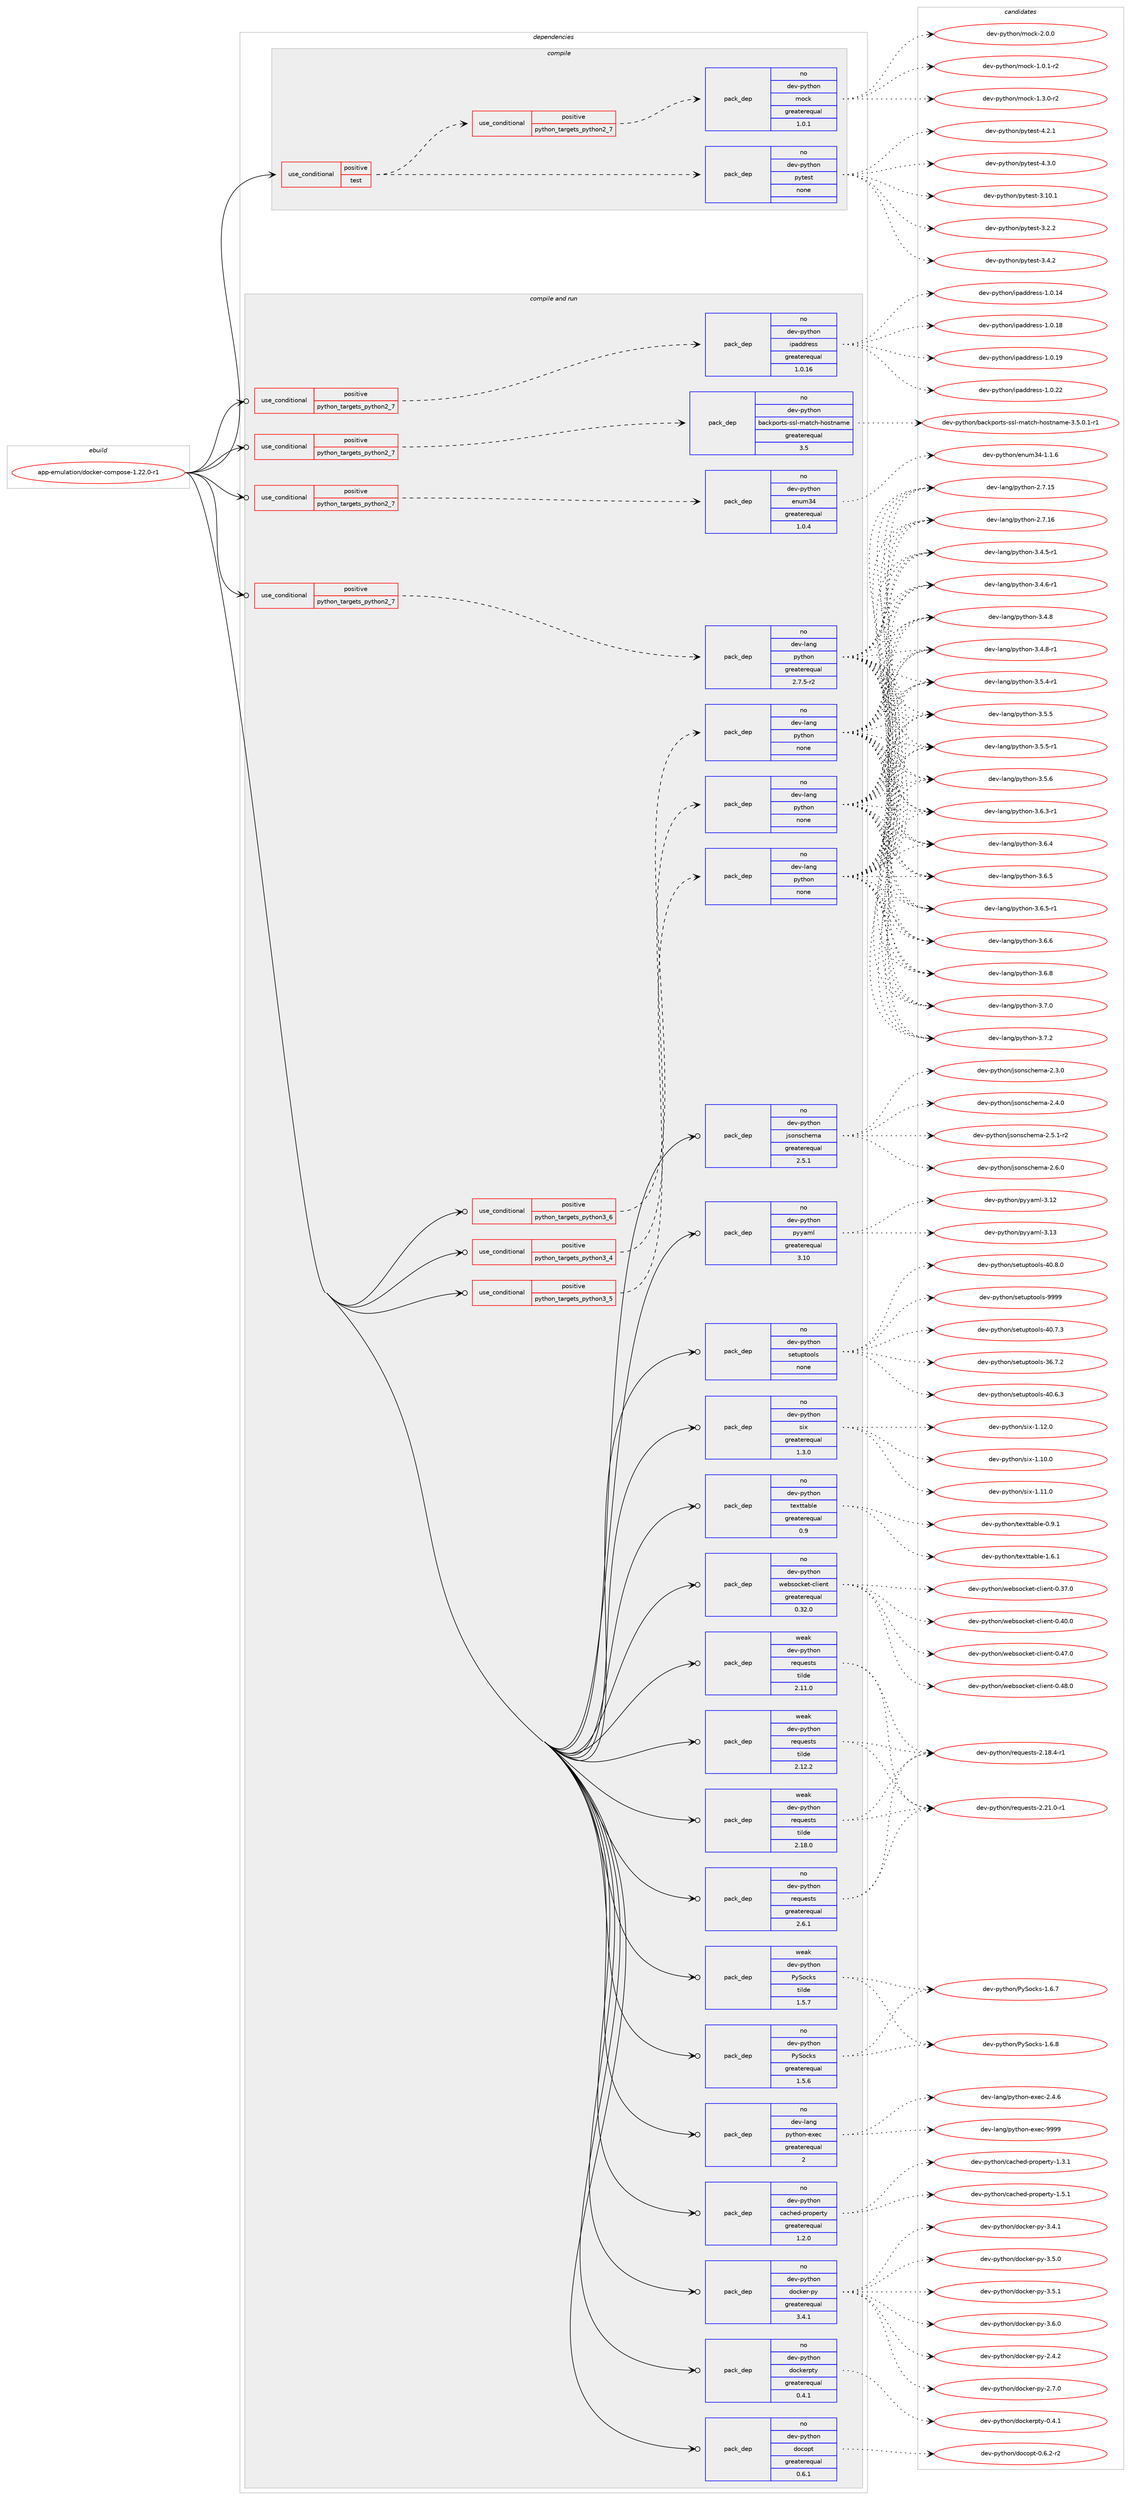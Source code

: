 digraph prolog {

# *************
# Graph options
# *************

newrank=true;
concentrate=true;
compound=true;
graph [rankdir=LR,fontname=Helvetica,fontsize=10,ranksep=1.5];#, ranksep=2.5, nodesep=0.2];
edge  [arrowhead=vee];
node  [fontname=Helvetica,fontsize=10];

# **********
# The ebuild
# **********

subgraph cluster_leftcol {
color=gray;
rank=same;
label=<<i>ebuild</i>>;
id [label="app-emulation/docker-compose-1.22.0-r1", color=red, width=4, href="../app-emulation/docker-compose-1.22.0-r1.svg"];
}

# ****************
# The dependencies
# ****************

subgraph cluster_midcol {
color=gray;
label=<<i>dependencies</i>>;
subgraph cluster_compile {
fillcolor="#eeeeee";
style=filled;
label=<<i>compile</i>>;
subgraph cond349871 {
dependency1284992 [label=<<TABLE BORDER="0" CELLBORDER="1" CELLSPACING="0" CELLPADDING="4"><TR><TD ROWSPAN="3" CELLPADDING="10">use_conditional</TD></TR><TR><TD>positive</TD></TR><TR><TD>test</TD></TR></TABLE>>, shape=none, color=red];
subgraph pack915155 {
dependency1284993 [label=<<TABLE BORDER="0" CELLBORDER="1" CELLSPACING="0" CELLPADDING="4" WIDTH="220"><TR><TD ROWSPAN="6" CELLPADDING="30">pack_dep</TD></TR><TR><TD WIDTH="110">no</TD></TR><TR><TD>dev-python</TD></TR><TR><TD>pytest</TD></TR><TR><TD>none</TD></TR><TR><TD></TD></TR></TABLE>>, shape=none, color=blue];
}
dependency1284992:e -> dependency1284993:w [weight=20,style="dashed",arrowhead="vee"];
subgraph cond349872 {
dependency1284994 [label=<<TABLE BORDER="0" CELLBORDER="1" CELLSPACING="0" CELLPADDING="4"><TR><TD ROWSPAN="3" CELLPADDING="10">use_conditional</TD></TR><TR><TD>positive</TD></TR><TR><TD>python_targets_python2_7</TD></TR></TABLE>>, shape=none, color=red];
subgraph pack915156 {
dependency1284995 [label=<<TABLE BORDER="0" CELLBORDER="1" CELLSPACING="0" CELLPADDING="4" WIDTH="220"><TR><TD ROWSPAN="6" CELLPADDING="30">pack_dep</TD></TR><TR><TD WIDTH="110">no</TD></TR><TR><TD>dev-python</TD></TR><TR><TD>mock</TD></TR><TR><TD>greaterequal</TD></TR><TR><TD>1.0.1</TD></TR></TABLE>>, shape=none, color=blue];
}
dependency1284994:e -> dependency1284995:w [weight=20,style="dashed",arrowhead="vee"];
}
dependency1284992:e -> dependency1284994:w [weight=20,style="dashed",arrowhead="vee"];
}
id:e -> dependency1284992:w [weight=20,style="solid",arrowhead="vee"];
}
subgraph cluster_compileandrun {
fillcolor="#eeeeee";
style=filled;
label=<<i>compile and run</i>>;
subgraph cond349873 {
dependency1284996 [label=<<TABLE BORDER="0" CELLBORDER="1" CELLSPACING="0" CELLPADDING="4"><TR><TD ROWSPAN="3" CELLPADDING="10">use_conditional</TD></TR><TR><TD>positive</TD></TR><TR><TD>python_targets_python2_7</TD></TR></TABLE>>, shape=none, color=red];
subgraph pack915157 {
dependency1284997 [label=<<TABLE BORDER="0" CELLBORDER="1" CELLSPACING="0" CELLPADDING="4" WIDTH="220"><TR><TD ROWSPAN="6" CELLPADDING="30">pack_dep</TD></TR><TR><TD WIDTH="110">no</TD></TR><TR><TD>dev-lang</TD></TR><TR><TD>python</TD></TR><TR><TD>greaterequal</TD></TR><TR><TD>2.7.5-r2</TD></TR></TABLE>>, shape=none, color=blue];
}
dependency1284996:e -> dependency1284997:w [weight=20,style="dashed",arrowhead="vee"];
}
id:e -> dependency1284996:w [weight=20,style="solid",arrowhead="odotvee"];
subgraph cond349874 {
dependency1284998 [label=<<TABLE BORDER="0" CELLBORDER="1" CELLSPACING="0" CELLPADDING="4"><TR><TD ROWSPAN="3" CELLPADDING="10">use_conditional</TD></TR><TR><TD>positive</TD></TR><TR><TD>python_targets_python2_7</TD></TR></TABLE>>, shape=none, color=red];
subgraph pack915158 {
dependency1284999 [label=<<TABLE BORDER="0" CELLBORDER="1" CELLSPACING="0" CELLPADDING="4" WIDTH="220"><TR><TD ROWSPAN="6" CELLPADDING="30">pack_dep</TD></TR><TR><TD WIDTH="110">no</TD></TR><TR><TD>dev-python</TD></TR><TR><TD>backports-ssl-match-hostname</TD></TR><TR><TD>greaterequal</TD></TR><TR><TD>3.5</TD></TR></TABLE>>, shape=none, color=blue];
}
dependency1284998:e -> dependency1284999:w [weight=20,style="dashed",arrowhead="vee"];
}
id:e -> dependency1284998:w [weight=20,style="solid",arrowhead="odotvee"];
subgraph cond349875 {
dependency1285000 [label=<<TABLE BORDER="0" CELLBORDER="1" CELLSPACING="0" CELLPADDING="4"><TR><TD ROWSPAN="3" CELLPADDING="10">use_conditional</TD></TR><TR><TD>positive</TD></TR><TR><TD>python_targets_python2_7</TD></TR></TABLE>>, shape=none, color=red];
subgraph pack915159 {
dependency1285001 [label=<<TABLE BORDER="0" CELLBORDER="1" CELLSPACING="0" CELLPADDING="4" WIDTH="220"><TR><TD ROWSPAN="6" CELLPADDING="30">pack_dep</TD></TR><TR><TD WIDTH="110">no</TD></TR><TR><TD>dev-python</TD></TR><TR><TD>enum34</TD></TR><TR><TD>greaterequal</TD></TR><TR><TD>1.0.4</TD></TR></TABLE>>, shape=none, color=blue];
}
dependency1285000:e -> dependency1285001:w [weight=20,style="dashed",arrowhead="vee"];
}
id:e -> dependency1285000:w [weight=20,style="solid",arrowhead="odotvee"];
subgraph cond349876 {
dependency1285002 [label=<<TABLE BORDER="0" CELLBORDER="1" CELLSPACING="0" CELLPADDING="4"><TR><TD ROWSPAN="3" CELLPADDING="10">use_conditional</TD></TR><TR><TD>positive</TD></TR><TR><TD>python_targets_python2_7</TD></TR></TABLE>>, shape=none, color=red];
subgraph pack915160 {
dependency1285003 [label=<<TABLE BORDER="0" CELLBORDER="1" CELLSPACING="0" CELLPADDING="4" WIDTH="220"><TR><TD ROWSPAN="6" CELLPADDING="30">pack_dep</TD></TR><TR><TD WIDTH="110">no</TD></TR><TR><TD>dev-python</TD></TR><TR><TD>ipaddress</TD></TR><TR><TD>greaterequal</TD></TR><TR><TD>1.0.16</TD></TR></TABLE>>, shape=none, color=blue];
}
dependency1285002:e -> dependency1285003:w [weight=20,style="dashed",arrowhead="vee"];
}
id:e -> dependency1285002:w [weight=20,style="solid",arrowhead="odotvee"];
subgraph cond349877 {
dependency1285004 [label=<<TABLE BORDER="0" CELLBORDER="1" CELLSPACING="0" CELLPADDING="4"><TR><TD ROWSPAN="3" CELLPADDING="10">use_conditional</TD></TR><TR><TD>positive</TD></TR><TR><TD>python_targets_python3_4</TD></TR></TABLE>>, shape=none, color=red];
subgraph pack915161 {
dependency1285005 [label=<<TABLE BORDER="0" CELLBORDER="1" CELLSPACING="0" CELLPADDING="4" WIDTH="220"><TR><TD ROWSPAN="6" CELLPADDING="30">pack_dep</TD></TR><TR><TD WIDTH="110">no</TD></TR><TR><TD>dev-lang</TD></TR><TR><TD>python</TD></TR><TR><TD>none</TD></TR><TR><TD></TD></TR></TABLE>>, shape=none, color=blue];
}
dependency1285004:e -> dependency1285005:w [weight=20,style="dashed",arrowhead="vee"];
}
id:e -> dependency1285004:w [weight=20,style="solid",arrowhead="odotvee"];
subgraph cond349878 {
dependency1285006 [label=<<TABLE BORDER="0" CELLBORDER="1" CELLSPACING="0" CELLPADDING="4"><TR><TD ROWSPAN="3" CELLPADDING="10">use_conditional</TD></TR><TR><TD>positive</TD></TR><TR><TD>python_targets_python3_5</TD></TR></TABLE>>, shape=none, color=red];
subgraph pack915162 {
dependency1285007 [label=<<TABLE BORDER="0" CELLBORDER="1" CELLSPACING="0" CELLPADDING="4" WIDTH="220"><TR><TD ROWSPAN="6" CELLPADDING="30">pack_dep</TD></TR><TR><TD WIDTH="110">no</TD></TR><TR><TD>dev-lang</TD></TR><TR><TD>python</TD></TR><TR><TD>none</TD></TR><TR><TD></TD></TR></TABLE>>, shape=none, color=blue];
}
dependency1285006:e -> dependency1285007:w [weight=20,style="dashed",arrowhead="vee"];
}
id:e -> dependency1285006:w [weight=20,style="solid",arrowhead="odotvee"];
subgraph cond349879 {
dependency1285008 [label=<<TABLE BORDER="0" CELLBORDER="1" CELLSPACING="0" CELLPADDING="4"><TR><TD ROWSPAN="3" CELLPADDING="10">use_conditional</TD></TR><TR><TD>positive</TD></TR><TR><TD>python_targets_python3_6</TD></TR></TABLE>>, shape=none, color=red];
subgraph pack915163 {
dependency1285009 [label=<<TABLE BORDER="0" CELLBORDER="1" CELLSPACING="0" CELLPADDING="4" WIDTH="220"><TR><TD ROWSPAN="6" CELLPADDING="30">pack_dep</TD></TR><TR><TD WIDTH="110">no</TD></TR><TR><TD>dev-lang</TD></TR><TR><TD>python</TD></TR><TR><TD>none</TD></TR><TR><TD></TD></TR></TABLE>>, shape=none, color=blue];
}
dependency1285008:e -> dependency1285009:w [weight=20,style="dashed",arrowhead="vee"];
}
id:e -> dependency1285008:w [weight=20,style="solid",arrowhead="odotvee"];
subgraph pack915164 {
dependency1285010 [label=<<TABLE BORDER="0" CELLBORDER="1" CELLSPACING="0" CELLPADDING="4" WIDTH="220"><TR><TD ROWSPAN="6" CELLPADDING="30">pack_dep</TD></TR><TR><TD WIDTH="110">no</TD></TR><TR><TD>dev-lang</TD></TR><TR><TD>python-exec</TD></TR><TR><TD>greaterequal</TD></TR><TR><TD>2</TD></TR></TABLE>>, shape=none, color=blue];
}
id:e -> dependency1285010:w [weight=20,style="solid",arrowhead="odotvee"];
subgraph pack915165 {
dependency1285011 [label=<<TABLE BORDER="0" CELLBORDER="1" CELLSPACING="0" CELLPADDING="4" WIDTH="220"><TR><TD ROWSPAN="6" CELLPADDING="30">pack_dep</TD></TR><TR><TD WIDTH="110">no</TD></TR><TR><TD>dev-python</TD></TR><TR><TD>PySocks</TD></TR><TR><TD>greaterequal</TD></TR><TR><TD>1.5.6</TD></TR></TABLE>>, shape=none, color=blue];
}
id:e -> dependency1285011:w [weight=20,style="solid",arrowhead="odotvee"];
subgraph pack915166 {
dependency1285012 [label=<<TABLE BORDER="0" CELLBORDER="1" CELLSPACING="0" CELLPADDING="4" WIDTH="220"><TR><TD ROWSPAN="6" CELLPADDING="30">pack_dep</TD></TR><TR><TD WIDTH="110">no</TD></TR><TR><TD>dev-python</TD></TR><TR><TD>cached-property</TD></TR><TR><TD>greaterequal</TD></TR><TR><TD>1.2.0</TD></TR></TABLE>>, shape=none, color=blue];
}
id:e -> dependency1285012:w [weight=20,style="solid",arrowhead="odotvee"];
subgraph pack915167 {
dependency1285013 [label=<<TABLE BORDER="0" CELLBORDER="1" CELLSPACING="0" CELLPADDING="4" WIDTH="220"><TR><TD ROWSPAN="6" CELLPADDING="30">pack_dep</TD></TR><TR><TD WIDTH="110">no</TD></TR><TR><TD>dev-python</TD></TR><TR><TD>docker-py</TD></TR><TR><TD>greaterequal</TD></TR><TR><TD>3.4.1</TD></TR></TABLE>>, shape=none, color=blue];
}
id:e -> dependency1285013:w [weight=20,style="solid",arrowhead="odotvee"];
subgraph pack915168 {
dependency1285014 [label=<<TABLE BORDER="0" CELLBORDER="1" CELLSPACING="0" CELLPADDING="4" WIDTH="220"><TR><TD ROWSPAN="6" CELLPADDING="30">pack_dep</TD></TR><TR><TD WIDTH="110">no</TD></TR><TR><TD>dev-python</TD></TR><TR><TD>dockerpty</TD></TR><TR><TD>greaterequal</TD></TR><TR><TD>0.4.1</TD></TR></TABLE>>, shape=none, color=blue];
}
id:e -> dependency1285014:w [weight=20,style="solid",arrowhead="odotvee"];
subgraph pack915169 {
dependency1285015 [label=<<TABLE BORDER="0" CELLBORDER="1" CELLSPACING="0" CELLPADDING="4" WIDTH="220"><TR><TD ROWSPAN="6" CELLPADDING="30">pack_dep</TD></TR><TR><TD WIDTH="110">no</TD></TR><TR><TD>dev-python</TD></TR><TR><TD>docopt</TD></TR><TR><TD>greaterequal</TD></TR><TR><TD>0.6.1</TD></TR></TABLE>>, shape=none, color=blue];
}
id:e -> dependency1285015:w [weight=20,style="solid",arrowhead="odotvee"];
subgraph pack915170 {
dependency1285016 [label=<<TABLE BORDER="0" CELLBORDER="1" CELLSPACING="0" CELLPADDING="4" WIDTH="220"><TR><TD ROWSPAN="6" CELLPADDING="30">pack_dep</TD></TR><TR><TD WIDTH="110">no</TD></TR><TR><TD>dev-python</TD></TR><TR><TD>jsonschema</TD></TR><TR><TD>greaterequal</TD></TR><TR><TD>2.5.1</TD></TR></TABLE>>, shape=none, color=blue];
}
id:e -> dependency1285016:w [weight=20,style="solid",arrowhead="odotvee"];
subgraph pack915171 {
dependency1285017 [label=<<TABLE BORDER="0" CELLBORDER="1" CELLSPACING="0" CELLPADDING="4" WIDTH="220"><TR><TD ROWSPAN="6" CELLPADDING="30">pack_dep</TD></TR><TR><TD WIDTH="110">no</TD></TR><TR><TD>dev-python</TD></TR><TR><TD>pyyaml</TD></TR><TR><TD>greaterequal</TD></TR><TR><TD>3.10</TD></TR></TABLE>>, shape=none, color=blue];
}
id:e -> dependency1285017:w [weight=20,style="solid",arrowhead="odotvee"];
subgraph pack915172 {
dependency1285018 [label=<<TABLE BORDER="0" CELLBORDER="1" CELLSPACING="0" CELLPADDING="4" WIDTH="220"><TR><TD ROWSPAN="6" CELLPADDING="30">pack_dep</TD></TR><TR><TD WIDTH="110">no</TD></TR><TR><TD>dev-python</TD></TR><TR><TD>requests</TD></TR><TR><TD>greaterequal</TD></TR><TR><TD>2.6.1</TD></TR></TABLE>>, shape=none, color=blue];
}
id:e -> dependency1285018:w [weight=20,style="solid",arrowhead="odotvee"];
subgraph pack915173 {
dependency1285019 [label=<<TABLE BORDER="0" CELLBORDER="1" CELLSPACING="0" CELLPADDING="4" WIDTH="220"><TR><TD ROWSPAN="6" CELLPADDING="30">pack_dep</TD></TR><TR><TD WIDTH="110">no</TD></TR><TR><TD>dev-python</TD></TR><TR><TD>setuptools</TD></TR><TR><TD>none</TD></TR><TR><TD></TD></TR></TABLE>>, shape=none, color=blue];
}
id:e -> dependency1285019:w [weight=20,style="solid",arrowhead="odotvee"];
subgraph pack915174 {
dependency1285020 [label=<<TABLE BORDER="0" CELLBORDER="1" CELLSPACING="0" CELLPADDING="4" WIDTH="220"><TR><TD ROWSPAN="6" CELLPADDING="30">pack_dep</TD></TR><TR><TD WIDTH="110">no</TD></TR><TR><TD>dev-python</TD></TR><TR><TD>six</TD></TR><TR><TD>greaterequal</TD></TR><TR><TD>1.3.0</TD></TR></TABLE>>, shape=none, color=blue];
}
id:e -> dependency1285020:w [weight=20,style="solid",arrowhead="odotvee"];
subgraph pack915175 {
dependency1285021 [label=<<TABLE BORDER="0" CELLBORDER="1" CELLSPACING="0" CELLPADDING="4" WIDTH="220"><TR><TD ROWSPAN="6" CELLPADDING="30">pack_dep</TD></TR><TR><TD WIDTH="110">no</TD></TR><TR><TD>dev-python</TD></TR><TR><TD>texttable</TD></TR><TR><TD>greaterequal</TD></TR><TR><TD>0.9</TD></TR></TABLE>>, shape=none, color=blue];
}
id:e -> dependency1285021:w [weight=20,style="solid",arrowhead="odotvee"];
subgraph pack915176 {
dependency1285022 [label=<<TABLE BORDER="0" CELLBORDER="1" CELLSPACING="0" CELLPADDING="4" WIDTH="220"><TR><TD ROWSPAN="6" CELLPADDING="30">pack_dep</TD></TR><TR><TD WIDTH="110">no</TD></TR><TR><TD>dev-python</TD></TR><TR><TD>websocket-client</TD></TR><TR><TD>greaterequal</TD></TR><TR><TD>0.32.0</TD></TR></TABLE>>, shape=none, color=blue];
}
id:e -> dependency1285022:w [weight=20,style="solid",arrowhead="odotvee"];
subgraph pack915177 {
dependency1285023 [label=<<TABLE BORDER="0" CELLBORDER="1" CELLSPACING="0" CELLPADDING="4" WIDTH="220"><TR><TD ROWSPAN="6" CELLPADDING="30">pack_dep</TD></TR><TR><TD WIDTH="110">weak</TD></TR><TR><TD>dev-python</TD></TR><TR><TD>PySocks</TD></TR><TR><TD>tilde</TD></TR><TR><TD>1.5.7</TD></TR></TABLE>>, shape=none, color=blue];
}
id:e -> dependency1285023:w [weight=20,style="solid",arrowhead="odotvee"];
subgraph pack915178 {
dependency1285024 [label=<<TABLE BORDER="0" CELLBORDER="1" CELLSPACING="0" CELLPADDING="4" WIDTH="220"><TR><TD ROWSPAN="6" CELLPADDING="30">pack_dep</TD></TR><TR><TD WIDTH="110">weak</TD></TR><TR><TD>dev-python</TD></TR><TR><TD>requests</TD></TR><TR><TD>tilde</TD></TR><TR><TD>2.11.0</TD></TR></TABLE>>, shape=none, color=blue];
}
id:e -> dependency1285024:w [weight=20,style="solid",arrowhead="odotvee"];
subgraph pack915179 {
dependency1285025 [label=<<TABLE BORDER="0" CELLBORDER="1" CELLSPACING="0" CELLPADDING="4" WIDTH="220"><TR><TD ROWSPAN="6" CELLPADDING="30">pack_dep</TD></TR><TR><TD WIDTH="110">weak</TD></TR><TR><TD>dev-python</TD></TR><TR><TD>requests</TD></TR><TR><TD>tilde</TD></TR><TR><TD>2.12.2</TD></TR></TABLE>>, shape=none, color=blue];
}
id:e -> dependency1285025:w [weight=20,style="solid",arrowhead="odotvee"];
subgraph pack915180 {
dependency1285026 [label=<<TABLE BORDER="0" CELLBORDER="1" CELLSPACING="0" CELLPADDING="4" WIDTH="220"><TR><TD ROWSPAN="6" CELLPADDING="30">pack_dep</TD></TR><TR><TD WIDTH="110">weak</TD></TR><TR><TD>dev-python</TD></TR><TR><TD>requests</TD></TR><TR><TD>tilde</TD></TR><TR><TD>2.18.0</TD></TR></TABLE>>, shape=none, color=blue];
}
id:e -> dependency1285026:w [weight=20,style="solid",arrowhead="odotvee"];
}
subgraph cluster_run {
fillcolor="#eeeeee";
style=filled;
label=<<i>run</i>>;
}
}

# **************
# The candidates
# **************

subgraph cluster_choices {
rank=same;
color=gray;
label=<<i>candidates</i>>;

subgraph choice915155 {
color=black;
nodesep=1;
choice100101118451121211161041111104711212111610111511645514649484649 [label="dev-python/pytest-3.10.1", color=red, width=4,href="../dev-python/pytest-3.10.1.svg"];
choice1001011184511212111610411111047112121116101115116455146504650 [label="dev-python/pytest-3.2.2", color=red, width=4,href="../dev-python/pytest-3.2.2.svg"];
choice1001011184511212111610411111047112121116101115116455146524650 [label="dev-python/pytest-3.4.2", color=red, width=4,href="../dev-python/pytest-3.4.2.svg"];
choice1001011184511212111610411111047112121116101115116455246504649 [label="dev-python/pytest-4.2.1", color=red, width=4,href="../dev-python/pytest-4.2.1.svg"];
choice1001011184511212111610411111047112121116101115116455246514648 [label="dev-python/pytest-4.3.0", color=red, width=4,href="../dev-python/pytest-4.3.0.svg"];
dependency1284993:e -> choice100101118451121211161041111104711212111610111511645514649484649:w [style=dotted,weight="100"];
dependency1284993:e -> choice1001011184511212111610411111047112121116101115116455146504650:w [style=dotted,weight="100"];
dependency1284993:e -> choice1001011184511212111610411111047112121116101115116455146524650:w [style=dotted,weight="100"];
dependency1284993:e -> choice1001011184511212111610411111047112121116101115116455246504649:w [style=dotted,weight="100"];
dependency1284993:e -> choice1001011184511212111610411111047112121116101115116455246514648:w [style=dotted,weight="100"];
}
subgraph choice915156 {
color=black;
nodesep=1;
choice1001011184511212111610411111047109111991074549464846494511450 [label="dev-python/mock-1.0.1-r2", color=red, width=4,href="../dev-python/mock-1.0.1-r2.svg"];
choice1001011184511212111610411111047109111991074549465146484511450 [label="dev-python/mock-1.3.0-r2", color=red, width=4,href="../dev-python/mock-1.3.0-r2.svg"];
choice100101118451121211161041111104710911199107455046484648 [label="dev-python/mock-2.0.0", color=red, width=4,href="../dev-python/mock-2.0.0.svg"];
dependency1284995:e -> choice1001011184511212111610411111047109111991074549464846494511450:w [style=dotted,weight="100"];
dependency1284995:e -> choice1001011184511212111610411111047109111991074549465146484511450:w [style=dotted,weight="100"];
dependency1284995:e -> choice100101118451121211161041111104710911199107455046484648:w [style=dotted,weight="100"];
}
subgraph choice915157 {
color=black;
nodesep=1;
choice10010111845108971101034711212111610411111045504655464953 [label="dev-lang/python-2.7.15", color=red, width=4,href="../dev-lang/python-2.7.15.svg"];
choice10010111845108971101034711212111610411111045504655464954 [label="dev-lang/python-2.7.16", color=red, width=4,href="../dev-lang/python-2.7.16.svg"];
choice1001011184510897110103471121211161041111104551465246534511449 [label="dev-lang/python-3.4.5-r1", color=red, width=4,href="../dev-lang/python-3.4.5-r1.svg"];
choice1001011184510897110103471121211161041111104551465246544511449 [label="dev-lang/python-3.4.6-r1", color=red, width=4,href="../dev-lang/python-3.4.6-r1.svg"];
choice100101118451089711010347112121116104111110455146524656 [label="dev-lang/python-3.4.8", color=red, width=4,href="../dev-lang/python-3.4.8.svg"];
choice1001011184510897110103471121211161041111104551465246564511449 [label="dev-lang/python-3.4.8-r1", color=red, width=4,href="../dev-lang/python-3.4.8-r1.svg"];
choice1001011184510897110103471121211161041111104551465346524511449 [label="dev-lang/python-3.5.4-r1", color=red, width=4,href="../dev-lang/python-3.5.4-r1.svg"];
choice100101118451089711010347112121116104111110455146534653 [label="dev-lang/python-3.5.5", color=red, width=4,href="../dev-lang/python-3.5.5.svg"];
choice1001011184510897110103471121211161041111104551465346534511449 [label="dev-lang/python-3.5.5-r1", color=red, width=4,href="../dev-lang/python-3.5.5-r1.svg"];
choice100101118451089711010347112121116104111110455146534654 [label="dev-lang/python-3.5.6", color=red, width=4,href="../dev-lang/python-3.5.6.svg"];
choice1001011184510897110103471121211161041111104551465446514511449 [label="dev-lang/python-3.6.3-r1", color=red, width=4,href="../dev-lang/python-3.6.3-r1.svg"];
choice100101118451089711010347112121116104111110455146544652 [label="dev-lang/python-3.6.4", color=red, width=4,href="../dev-lang/python-3.6.4.svg"];
choice100101118451089711010347112121116104111110455146544653 [label="dev-lang/python-3.6.5", color=red, width=4,href="../dev-lang/python-3.6.5.svg"];
choice1001011184510897110103471121211161041111104551465446534511449 [label="dev-lang/python-3.6.5-r1", color=red, width=4,href="../dev-lang/python-3.6.5-r1.svg"];
choice100101118451089711010347112121116104111110455146544654 [label="dev-lang/python-3.6.6", color=red, width=4,href="../dev-lang/python-3.6.6.svg"];
choice100101118451089711010347112121116104111110455146544656 [label="dev-lang/python-3.6.8", color=red, width=4,href="../dev-lang/python-3.6.8.svg"];
choice100101118451089711010347112121116104111110455146554648 [label="dev-lang/python-3.7.0", color=red, width=4,href="../dev-lang/python-3.7.0.svg"];
choice100101118451089711010347112121116104111110455146554650 [label="dev-lang/python-3.7.2", color=red, width=4,href="../dev-lang/python-3.7.2.svg"];
dependency1284997:e -> choice10010111845108971101034711212111610411111045504655464953:w [style=dotted,weight="100"];
dependency1284997:e -> choice10010111845108971101034711212111610411111045504655464954:w [style=dotted,weight="100"];
dependency1284997:e -> choice1001011184510897110103471121211161041111104551465246534511449:w [style=dotted,weight="100"];
dependency1284997:e -> choice1001011184510897110103471121211161041111104551465246544511449:w [style=dotted,weight="100"];
dependency1284997:e -> choice100101118451089711010347112121116104111110455146524656:w [style=dotted,weight="100"];
dependency1284997:e -> choice1001011184510897110103471121211161041111104551465246564511449:w [style=dotted,weight="100"];
dependency1284997:e -> choice1001011184510897110103471121211161041111104551465346524511449:w [style=dotted,weight="100"];
dependency1284997:e -> choice100101118451089711010347112121116104111110455146534653:w [style=dotted,weight="100"];
dependency1284997:e -> choice1001011184510897110103471121211161041111104551465346534511449:w [style=dotted,weight="100"];
dependency1284997:e -> choice100101118451089711010347112121116104111110455146534654:w [style=dotted,weight="100"];
dependency1284997:e -> choice1001011184510897110103471121211161041111104551465446514511449:w [style=dotted,weight="100"];
dependency1284997:e -> choice100101118451089711010347112121116104111110455146544652:w [style=dotted,weight="100"];
dependency1284997:e -> choice100101118451089711010347112121116104111110455146544653:w [style=dotted,weight="100"];
dependency1284997:e -> choice1001011184510897110103471121211161041111104551465446534511449:w [style=dotted,weight="100"];
dependency1284997:e -> choice100101118451089711010347112121116104111110455146544654:w [style=dotted,weight="100"];
dependency1284997:e -> choice100101118451089711010347112121116104111110455146544656:w [style=dotted,weight="100"];
dependency1284997:e -> choice100101118451089711010347112121116104111110455146554648:w [style=dotted,weight="100"];
dependency1284997:e -> choice100101118451089711010347112121116104111110455146554650:w [style=dotted,weight="100"];
}
subgraph choice915158 {
color=black;
nodesep=1;
choice100101118451121211161041111104798979910711211111411611545115115108451099711699104451041111151161109710910145514653464846494511449 [label="dev-python/backports-ssl-match-hostname-3.5.0.1-r1", color=red, width=4,href="../dev-python/backports-ssl-match-hostname-3.5.0.1-r1.svg"];
dependency1284999:e -> choice100101118451121211161041111104798979910711211111411611545115115108451099711699104451041111151161109710910145514653464846494511449:w [style=dotted,weight="100"];
}
subgraph choice915159 {
color=black;
nodesep=1;
choice10010111845112121116104111110471011101171095152454946494654 [label="dev-python/enum34-1.1.6", color=red, width=4,href="../dev-python/enum34-1.1.6.svg"];
dependency1285001:e -> choice10010111845112121116104111110471011101171095152454946494654:w [style=dotted,weight="100"];
}
subgraph choice915160 {
color=black;
nodesep=1;
choice10010111845112121116104111110471051129710010011410111511545494648464952 [label="dev-python/ipaddress-1.0.14", color=red, width=4,href="../dev-python/ipaddress-1.0.14.svg"];
choice10010111845112121116104111110471051129710010011410111511545494648464956 [label="dev-python/ipaddress-1.0.18", color=red, width=4,href="../dev-python/ipaddress-1.0.18.svg"];
choice10010111845112121116104111110471051129710010011410111511545494648464957 [label="dev-python/ipaddress-1.0.19", color=red, width=4,href="../dev-python/ipaddress-1.0.19.svg"];
choice10010111845112121116104111110471051129710010011410111511545494648465050 [label="dev-python/ipaddress-1.0.22", color=red, width=4,href="../dev-python/ipaddress-1.0.22.svg"];
dependency1285003:e -> choice10010111845112121116104111110471051129710010011410111511545494648464952:w [style=dotted,weight="100"];
dependency1285003:e -> choice10010111845112121116104111110471051129710010011410111511545494648464956:w [style=dotted,weight="100"];
dependency1285003:e -> choice10010111845112121116104111110471051129710010011410111511545494648464957:w [style=dotted,weight="100"];
dependency1285003:e -> choice10010111845112121116104111110471051129710010011410111511545494648465050:w [style=dotted,weight="100"];
}
subgraph choice915161 {
color=black;
nodesep=1;
choice10010111845108971101034711212111610411111045504655464953 [label="dev-lang/python-2.7.15", color=red, width=4,href="../dev-lang/python-2.7.15.svg"];
choice10010111845108971101034711212111610411111045504655464954 [label="dev-lang/python-2.7.16", color=red, width=4,href="../dev-lang/python-2.7.16.svg"];
choice1001011184510897110103471121211161041111104551465246534511449 [label="dev-lang/python-3.4.5-r1", color=red, width=4,href="../dev-lang/python-3.4.5-r1.svg"];
choice1001011184510897110103471121211161041111104551465246544511449 [label="dev-lang/python-3.4.6-r1", color=red, width=4,href="../dev-lang/python-3.4.6-r1.svg"];
choice100101118451089711010347112121116104111110455146524656 [label="dev-lang/python-3.4.8", color=red, width=4,href="../dev-lang/python-3.4.8.svg"];
choice1001011184510897110103471121211161041111104551465246564511449 [label="dev-lang/python-3.4.8-r1", color=red, width=4,href="../dev-lang/python-3.4.8-r1.svg"];
choice1001011184510897110103471121211161041111104551465346524511449 [label="dev-lang/python-3.5.4-r1", color=red, width=4,href="../dev-lang/python-3.5.4-r1.svg"];
choice100101118451089711010347112121116104111110455146534653 [label="dev-lang/python-3.5.5", color=red, width=4,href="../dev-lang/python-3.5.5.svg"];
choice1001011184510897110103471121211161041111104551465346534511449 [label="dev-lang/python-3.5.5-r1", color=red, width=4,href="../dev-lang/python-3.5.5-r1.svg"];
choice100101118451089711010347112121116104111110455146534654 [label="dev-lang/python-3.5.6", color=red, width=4,href="../dev-lang/python-3.5.6.svg"];
choice1001011184510897110103471121211161041111104551465446514511449 [label="dev-lang/python-3.6.3-r1", color=red, width=4,href="../dev-lang/python-3.6.3-r1.svg"];
choice100101118451089711010347112121116104111110455146544652 [label="dev-lang/python-3.6.4", color=red, width=4,href="../dev-lang/python-3.6.4.svg"];
choice100101118451089711010347112121116104111110455146544653 [label="dev-lang/python-3.6.5", color=red, width=4,href="../dev-lang/python-3.6.5.svg"];
choice1001011184510897110103471121211161041111104551465446534511449 [label="dev-lang/python-3.6.5-r1", color=red, width=4,href="../dev-lang/python-3.6.5-r1.svg"];
choice100101118451089711010347112121116104111110455146544654 [label="dev-lang/python-3.6.6", color=red, width=4,href="../dev-lang/python-3.6.6.svg"];
choice100101118451089711010347112121116104111110455146544656 [label="dev-lang/python-3.6.8", color=red, width=4,href="../dev-lang/python-3.6.8.svg"];
choice100101118451089711010347112121116104111110455146554648 [label="dev-lang/python-3.7.0", color=red, width=4,href="../dev-lang/python-3.7.0.svg"];
choice100101118451089711010347112121116104111110455146554650 [label="dev-lang/python-3.7.2", color=red, width=4,href="../dev-lang/python-3.7.2.svg"];
dependency1285005:e -> choice10010111845108971101034711212111610411111045504655464953:w [style=dotted,weight="100"];
dependency1285005:e -> choice10010111845108971101034711212111610411111045504655464954:w [style=dotted,weight="100"];
dependency1285005:e -> choice1001011184510897110103471121211161041111104551465246534511449:w [style=dotted,weight="100"];
dependency1285005:e -> choice1001011184510897110103471121211161041111104551465246544511449:w [style=dotted,weight="100"];
dependency1285005:e -> choice100101118451089711010347112121116104111110455146524656:w [style=dotted,weight="100"];
dependency1285005:e -> choice1001011184510897110103471121211161041111104551465246564511449:w [style=dotted,weight="100"];
dependency1285005:e -> choice1001011184510897110103471121211161041111104551465346524511449:w [style=dotted,weight="100"];
dependency1285005:e -> choice100101118451089711010347112121116104111110455146534653:w [style=dotted,weight="100"];
dependency1285005:e -> choice1001011184510897110103471121211161041111104551465346534511449:w [style=dotted,weight="100"];
dependency1285005:e -> choice100101118451089711010347112121116104111110455146534654:w [style=dotted,weight="100"];
dependency1285005:e -> choice1001011184510897110103471121211161041111104551465446514511449:w [style=dotted,weight="100"];
dependency1285005:e -> choice100101118451089711010347112121116104111110455146544652:w [style=dotted,weight="100"];
dependency1285005:e -> choice100101118451089711010347112121116104111110455146544653:w [style=dotted,weight="100"];
dependency1285005:e -> choice1001011184510897110103471121211161041111104551465446534511449:w [style=dotted,weight="100"];
dependency1285005:e -> choice100101118451089711010347112121116104111110455146544654:w [style=dotted,weight="100"];
dependency1285005:e -> choice100101118451089711010347112121116104111110455146544656:w [style=dotted,weight="100"];
dependency1285005:e -> choice100101118451089711010347112121116104111110455146554648:w [style=dotted,weight="100"];
dependency1285005:e -> choice100101118451089711010347112121116104111110455146554650:w [style=dotted,weight="100"];
}
subgraph choice915162 {
color=black;
nodesep=1;
choice10010111845108971101034711212111610411111045504655464953 [label="dev-lang/python-2.7.15", color=red, width=4,href="../dev-lang/python-2.7.15.svg"];
choice10010111845108971101034711212111610411111045504655464954 [label="dev-lang/python-2.7.16", color=red, width=4,href="../dev-lang/python-2.7.16.svg"];
choice1001011184510897110103471121211161041111104551465246534511449 [label="dev-lang/python-3.4.5-r1", color=red, width=4,href="../dev-lang/python-3.4.5-r1.svg"];
choice1001011184510897110103471121211161041111104551465246544511449 [label="dev-lang/python-3.4.6-r1", color=red, width=4,href="../dev-lang/python-3.4.6-r1.svg"];
choice100101118451089711010347112121116104111110455146524656 [label="dev-lang/python-3.4.8", color=red, width=4,href="../dev-lang/python-3.4.8.svg"];
choice1001011184510897110103471121211161041111104551465246564511449 [label="dev-lang/python-3.4.8-r1", color=red, width=4,href="../dev-lang/python-3.4.8-r1.svg"];
choice1001011184510897110103471121211161041111104551465346524511449 [label="dev-lang/python-3.5.4-r1", color=red, width=4,href="../dev-lang/python-3.5.4-r1.svg"];
choice100101118451089711010347112121116104111110455146534653 [label="dev-lang/python-3.5.5", color=red, width=4,href="../dev-lang/python-3.5.5.svg"];
choice1001011184510897110103471121211161041111104551465346534511449 [label="dev-lang/python-3.5.5-r1", color=red, width=4,href="../dev-lang/python-3.5.5-r1.svg"];
choice100101118451089711010347112121116104111110455146534654 [label="dev-lang/python-3.5.6", color=red, width=4,href="../dev-lang/python-3.5.6.svg"];
choice1001011184510897110103471121211161041111104551465446514511449 [label="dev-lang/python-3.6.3-r1", color=red, width=4,href="../dev-lang/python-3.6.3-r1.svg"];
choice100101118451089711010347112121116104111110455146544652 [label="dev-lang/python-3.6.4", color=red, width=4,href="../dev-lang/python-3.6.4.svg"];
choice100101118451089711010347112121116104111110455146544653 [label="dev-lang/python-3.6.5", color=red, width=4,href="../dev-lang/python-3.6.5.svg"];
choice1001011184510897110103471121211161041111104551465446534511449 [label="dev-lang/python-3.6.5-r1", color=red, width=4,href="../dev-lang/python-3.6.5-r1.svg"];
choice100101118451089711010347112121116104111110455146544654 [label="dev-lang/python-3.6.6", color=red, width=4,href="../dev-lang/python-3.6.6.svg"];
choice100101118451089711010347112121116104111110455146544656 [label="dev-lang/python-3.6.8", color=red, width=4,href="../dev-lang/python-3.6.8.svg"];
choice100101118451089711010347112121116104111110455146554648 [label="dev-lang/python-3.7.0", color=red, width=4,href="../dev-lang/python-3.7.0.svg"];
choice100101118451089711010347112121116104111110455146554650 [label="dev-lang/python-3.7.2", color=red, width=4,href="../dev-lang/python-3.7.2.svg"];
dependency1285007:e -> choice10010111845108971101034711212111610411111045504655464953:w [style=dotted,weight="100"];
dependency1285007:e -> choice10010111845108971101034711212111610411111045504655464954:w [style=dotted,weight="100"];
dependency1285007:e -> choice1001011184510897110103471121211161041111104551465246534511449:w [style=dotted,weight="100"];
dependency1285007:e -> choice1001011184510897110103471121211161041111104551465246544511449:w [style=dotted,weight="100"];
dependency1285007:e -> choice100101118451089711010347112121116104111110455146524656:w [style=dotted,weight="100"];
dependency1285007:e -> choice1001011184510897110103471121211161041111104551465246564511449:w [style=dotted,weight="100"];
dependency1285007:e -> choice1001011184510897110103471121211161041111104551465346524511449:w [style=dotted,weight="100"];
dependency1285007:e -> choice100101118451089711010347112121116104111110455146534653:w [style=dotted,weight="100"];
dependency1285007:e -> choice1001011184510897110103471121211161041111104551465346534511449:w [style=dotted,weight="100"];
dependency1285007:e -> choice100101118451089711010347112121116104111110455146534654:w [style=dotted,weight="100"];
dependency1285007:e -> choice1001011184510897110103471121211161041111104551465446514511449:w [style=dotted,weight="100"];
dependency1285007:e -> choice100101118451089711010347112121116104111110455146544652:w [style=dotted,weight="100"];
dependency1285007:e -> choice100101118451089711010347112121116104111110455146544653:w [style=dotted,weight="100"];
dependency1285007:e -> choice1001011184510897110103471121211161041111104551465446534511449:w [style=dotted,weight="100"];
dependency1285007:e -> choice100101118451089711010347112121116104111110455146544654:w [style=dotted,weight="100"];
dependency1285007:e -> choice100101118451089711010347112121116104111110455146544656:w [style=dotted,weight="100"];
dependency1285007:e -> choice100101118451089711010347112121116104111110455146554648:w [style=dotted,weight="100"];
dependency1285007:e -> choice100101118451089711010347112121116104111110455146554650:w [style=dotted,weight="100"];
}
subgraph choice915163 {
color=black;
nodesep=1;
choice10010111845108971101034711212111610411111045504655464953 [label="dev-lang/python-2.7.15", color=red, width=4,href="../dev-lang/python-2.7.15.svg"];
choice10010111845108971101034711212111610411111045504655464954 [label="dev-lang/python-2.7.16", color=red, width=4,href="../dev-lang/python-2.7.16.svg"];
choice1001011184510897110103471121211161041111104551465246534511449 [label="dev-lang/python-3.4.5-r1", color=red, width=4,href="../dev-lang/python-3.4.5-r1.svg"];
choice1001011184510897110103471121211161041111104551465246544511449 [label="dev-lang/python-3.4.6-r1", color=red, width=4,href="../dev-lang/python-3.4.6-r1.svg"];
choice100101118451089711010347112121116104111110455146524656 [label="dev-lang/python-3.4.8", color=red, width=4,href="../dev-lang/python-3.4.8.svg"];
choice1001011184510897110103471121211161041111104551465246564511449 [label="dev-lang/python-3.4.8-r1", color=red, width=4,href="../dev-lang/python-3.4.8-r1.svg"];
choice1001011184510897110103471121211161041111104551465346524511449 [label="dev-lang/python-3.5.4-r1", color=red, width=4,href="../dev-lang/python-3.5.4-r1.svg"];
choice100101118451089711010347112121116104111110455146534653 [label="dev-lang/python-3.5.5", color=red, width=4,href="../dev-lang/python-3.5.5.svg"];
choice1001011184510897110103471121211161041111104551465346534511449 [label="dev-lang/python-3.5.5-r1", color=red, width=4,href="../dev-lang/python-3.5.5-r1.svg"];
choice100101118451089711010347112121116104111110455146534654 [label="dev-lang/python-3.5.6", color=red, width=4,href="../dev-lang/python-3.5.6.svg"];
choice1001011184510897110103471121211161041111104551465446514511449 [label="dev-lang/python-3.6.3-r1", color=red, width=4,href="../dev-lang/python-3.6.3-r1.svg"];
choice100101118451089711010347112121116104111110455146544652 [label="dev-lang/python-3.6.4", color=red, width=4,href="../dev-lang/python-3.6.4.svg"];
choice100101118451089711010347112121116104111110455146544653 [label="dev-lang/python-3.6.5", color=red, width=4,href="../dev-lang/python-3.6.5.svg"];
choice1001011184510897110103471121211161041111104551465446534511449 [label="dev-lang/python-3.6.5-r1", color=red, width=4,href="../dev-lang/python-3.6.5-r1.svg"];
choice100101118451089711010347112121116104111110455146544654 [label="dev-lang/python-3.6.6", color=red, width=4,href="../dev-lang/python-3.6.6.svg"];
choice100101118451089711010347112121116104111110455146544656 [label="dev-lang/python-3.6.8", color=red, width=4,href="../dev-lang/python-3.6.8.svg"];
choice100101118451089711010347112121116104111110455146554648 [label="dev-lang/python-3.7.0", color=red, width=4,href="../dev-lang/python-3.7.0.svg"];
choice100101118451089711010347112121116104111110455146554650 [label="dev-lang/python-3.7.2", color=red, width=4,href="../dev-lang/python-3.7.2.svg"];
dependency1285009:e -> choice10010111845108971101034711212111610411111045504655464953:w [style=dotted,weight="100"];
dependency1285009:e -> choice10010111845108971101034711212111610411111045504655464954:w [style=dotted,weight="100"];
dependency1285009:e -> choice1001011184510897110103471121211161041111104551465246534511449:w [style=dotted,weight="100"];
dependency1285009:e -> choice1001011184510897110103471121211161041111104551465246544511449:w [style=dotted,weight="100"];
dependency1285009:e -> choice100101118451089711010347112121116104111110455146524656:w [style=dotted,weight="100"];
dependency1285009:e -> choice1001011184510897110103471121211161041111104551465246564511449:w [style=dotted,weight="100"];
dependency1285009:e -> choice1001011184510897110103471121211161041111104551465346524511449:w [style=dotted,weight="100"];
dependency1285009:e -> choice100101118451089711010347112121116104111110455146534653:w [style=dotted,weight="100"];
dependency1285009:e -> choice1001011184510897110103471121211161041111104551465346534511449:w [style=dotted,weight="100"];
dependency1285009:e -> choice100101118451089711010347112121116104111110455146534654:w [style=dotted,weight="100"];
dependency1285009:e -> choice1001011184510897110103471121211161041111104551465446514511449:w [style=dotted,weight="100"];
dependency1285009:e -> choice100101118451089711010347112121116104111110455146544652:w [style=dotted,weight="100"];
dependency1285009:e -> choice100101118451089711010347112121116104111110455146544653:w [style=dotted,weight="100"];
dependency1285009:e -> choice1001011184510897110103471121211161041111104551465446534511449:w [style=dotted,weight="100"];
dependency1285009:e -> choice100101118451089711010347112121116104111110455146544654:w [style=dotted,weight="100"];
dependency1285009:e -> choice100101118451089711010347112121116104111110455146544656:w [style=dotted,weight="100"];
dependency1285009:e -> choice100101118451089711010347112121116104111110455146554648:w [style=dotted,weight="100"];
dependency1285009:e -> choice100101118451089711010347112121116104111110455146554650:w [style=dotted,weight="100"];
}
subgraph choice915164 {
color=black;
nodesep=1;
choice1001011184510897110103471121211161041111104510112010199455046524654 [label="dev-lang/python-exec-2.4.6", color=red, width=4,href="../dev-lang/python-exec-2.4.6.svg"];
choice10010111845108971101034711212111610411111045101120101994557575757 [label="dev-lang/python-exec-9999", color=red, width=4,href="../dev-lang/python-exec-9999.svg"];
dependency1285010:e -> choice1001011184510897110103471121211161041111104510112010199455046524654:w [style=dotted,weight="100"];
dependency1285010:e -> choice10010111845108971101034711212111610411111045101120101994557575757:w [style=dotted,weight="100"];
}
subgraph choice915165 {
color=black;
nodesep=1;
choice1001011184511212111610411111047801218311199107115454946544655 [label="dev-python/PySocks-1.6.7", color=red, width=4,href="../dev-python/PySocks-1.6.7.svg"];
choice1001011184511212111610411111047801218311199107115454946544656 [label="dev-python/PySocks-1.6.8", color=red, width=4,href="../dev-python/PySocks-1.6.8.svg"];
dependency1285011:e -> choice1001011184511212111610411111047801218311199107115454946544655:w [style=dotted,weight="100"];
dependency1285011:e -> choice1001011184511212111610411111047801218311199107115454946544656:w [style=dotted,weight="100"];
}
subgraph choice915166 {
color=black;
nodesep=1;
choice100101118451121211161041111104799979910410110045112114111112101114116121454946514649 [label="dev-python/cached-property-1.3.1", color=red, width=4,href="../dev-python/cached-property-1.3.1.svg"];
choice100101118451121211161041111104799979910410110045112114111112101114116121454946534649 [label="dev-python/cached-property-1.5.1", color=red, width=4,href="../dev-python/cached-property-1.5.1.svg"];
dependency1285012:e -> choice100101118451121211161041111104799979910410110045112114111112101114116121454946514649:w [style=dotted,weight="100"];
dependency1285012:e -> choice100101118451121211161041111104799979910410110045112114111112101114116121454946534649:w [style=dotted,weight="100"];
}
subgraph choice915167 {
color=black;
nodesep=1;
choice10010111845112121116104111110471001119910710111445112121455046524650 [label="dev-python/docker-py-2.4.2", color=red, width=4,href="../dev-python/docker-py-2.4.2.svg"];
choice10010111845112121116104111110471001119910710111445112121455046554648 [label="dev-python/docker-py-2.7.0", color=red, width=4,href="../dev-python/docker-py-2.7.0.svg"];
choice10010111845112121116104111110471001119910710111445112121455146524649 [label="dev-python/docker-py-3.4.1", color=red, width=4,href="../dev-python/docker-py-3.4.1.svg"];
choice10010111845112121116104111110471001119910710111445112121455146534648 [label="dev-python/docker-py-3.5.0", color=red, width=4,href="../dev-python/docker-py-3.5.0.svg"];
choice10010111845112121116104111110471001119910710111445112121455146534649 [label="dev-python/docker-py-3.5.1", color=red, width=4,href="../dev-python/docker-py-3.5.1.svg"];
choice10010111845112121116104111110471001119910710111445112121455146544648 [label="dev-python/docker-py-3.6.0", color=red, width=4,href="../dev-python/docker-py-3.6.0.svg"];
dependency1285013:e -> choice10010111845112121116104111110471001119910710111445112121455046524650:w [style=dotted,weight="100"];
dependency1285013:e -> choice10010111845112121116104111110471001119910710111445112121455046554648:w [style=dotted,weight="100"];
dependency1285013:e -> choice10010111845112121116104111110471001119910710111445112121455146524649:w [style=dotted,weight="100"];
dependency1285013:e -> choice10010111845112121116104111110471001119910710111445112121455146534648:w [style=dotted,weight="100"];
dependency1285013:e -> choice10010111845112121116104111110471001119910710111445112121455146534649:w [style=dotted,weight="100"];
dependency1285013:e -> choice10010111845112121116104111110471001119910710111445112121455146544648:w [style=dotted,weight="100"];
}
subgraph choice915168 {
color=black;
nodesep=1;
choice100101118451121211161041111104710011199107101114112116121454846524649 [label="dev-python/dockerpty-0.4.1", color=red, width=4,href="../dev-python/dockerpty-0.4.1.svg"];
dependency1285014:e -> choice100101118451121211161041111104710011199107101114112116121454846524649:w [style=dotted,weight="100"];
}
subgraph choice915169 {
color=black;
nodesep=1;
choice1001011184511212111610411111047100111991111121164548465446504511450 [label="dev-python/docopt-0.6.2-r2", color=red, width=4,href="../dev-python/docopt-0.6.2-r2.svg"];
dependency1285015:e -> choice1001011184511212111610411111047100111991111121164548465446504511450:w [style=dotted,weight="100"];
}
subgraph choice915170 {
color=black;
nodesep=1;
choice10010111845112121116104111110471061151111101159910410110997455046514648 [label="dev-python/jsonschema-2.3.0", color=red, width=4,href="../dev-python/jsonschema-2.3.0.svg"];
choice10010111845112121116104111110471061151111101159910410110997455046524648 [label="dev-python/jsonschema-2.4.0", color=red, width=4,href="../dev-python/jsonschema-2.4.0.svg"];
choice100101118451121211161041111104710611511111011599104101109974550465346494511450 [label="dev-python/jsonschema-2.5.1-r2", color=red, width=4,href="../dev-python/jsonschema-2.5.1-r2.svg"];
choice10010111845112121116104111110471061151111101159910410110997455046544648 [label="dev-python/jsonschema-2.6.0", color=red, width=4,href="../dev-python/jsonschema-2.6.0.svg"];
dependency1285016:e -> choice10010111845112121116104111110471061151111101159910410110997455046514648:w [style=dotted,weight="100"];
dependency1285016:e -> choice10010111845112121116104111110471061151111101159910410110997455046524648:w [style=dotted,weight="100"];
dependency1285016:e -> choice100101118451121211161041111104710611511111011599104101109974550465346494511450:w [style=dotted,weight="100"];
dependency1285016:e -> choice10010111845112121116104111110471061151111101159910410110997455046544648:w [style=dotted,weight="100"];
}
subgraph choice915171 {
color=black;
nodesep=1;
choice1001011184511212111610411111047112121121971091084551464950 [label="dev-python/pyyaml-3.12", color=red, width=4,href="../dev-python/pyyaml-3.12.svg"];
choice1001011184511212111610411111047112121121971091084551464951 [label="dev-python/pyyaml-3.13", color=red, width=4,href="../dev-python/pyyaml-3.13.svg"];
dependency1285017:e -> choice1001011184511212111610411111047112121121971091084551464950:w [style=dotted,weight="100"];
dependency1285017:e -> choice1001011184511212111610411111047112121121971091084551464951:w [style=dotted,weight="100"];
}
subgraph choice915172 {
color=black;
nodesep=1;
choice1001011184511212111610411111047114101113117101115116115455046495646524511449 [label="dev-python/requests-2.18.4-r1", color=red, width=4,href="../dev-python/requests-2.18.4-r1.svg"];
choice1001011184511212111610411111047114101113117101115116115455046504946484511449 [label="dev-python/requests-2.21.0-r1", color=red, width=4,href="../dev-python/requests-2.21.0-r1.svg"];
dependency1285018:e -> choice1001011184511212111610411111047114101113117101115116115455046495646524511449:w [style=dotted,weight="100"];
dependency1285018:e -> choice1001011184511212111610411111047114101113117101115116115455046504946484511449:w [style=dotted,weight="100"];
}
subgraph choice915173 {
color=black;
nodesep=1;
choice100101118451121211161041111104711510111611711211611111110811545515446554650 [label="dev-python/setuptools-36.7.2", color=red, width=4,href="../dev-python/setuptools-36.7.2.svg"];
choice100101118451121211161041111104711510111611711211611111110811545524846544651 [label="dev-python/setuptools-40.6.3", color=red, width=4,href="../dev-python/setuptools-40.6.3.svg"];
choice100101118451121211161041111104711510111611711211611111110811545524846554651 [label="dev-python/setuptools-40.7.3", color=red, width=4,href="../dev-python/setuptools-40.7.3.svg"];
choice100101118451121211161041111104711510111611711211611111110811545524846564648 [label="dev-python/setuptools-40.8.0", color=red, width=4,href="../dev-python/setuptools-40.8.0.svg"];
choice10010111845112121116104111110471151011161171121161111111081154557575757 [label="dev-python/setuptools-9999", color=red, width=4,href="../dev-python/setuptools-9999.svg"];
dependency1285019:e -> choice100101118451121211161041111104711510111611711211611111110811545515446554650:w [style=dotted,weight="100"];
dependency1285019:e -> choice100101118451121211161041111104711510111611711211611111110811545524846544651:w [style=dotted,weight="100"];
dependency1285019:e -> choice100101118451121211161041111104711510111611711211611111110811545524846554651:w [style=dotted,weight="100"];
dependency1285019:e -> choice100101118451121211161041111104711510111611711211611111110811545524846564648:w [style=dotted,weight="100"];
dependency1285019:e -> choice10010111845112121116104111110471151011161171121161111111081154557575757:w [style=dotted,weight="100"];
}
subgraph choice915174 {
color=black;
nodesep=1;
choice100101118451121211161041111104711510512045494649484648 [label="dev-python/six-1.10.0", color=red, width=4,href="../dev-python/six-1.10.0.svg"];
choice100101118451121211161041111104711510512045494649494648 [label="dev-python/six-1.11.0", color=red, width=4,href="../dev-python/six-1.11.0.svg"];
choice100101118451121211161041111104711510512045494649504648 [label="dev-python/six-1.12.0", color=red, width=4,href="../dev-python/six-1.12.0.svg"];
dependency1285020:e -> choice100101118451121211161041111104711510512045494649484648:w [style=dotted,weight="100"];
dependency1285020:e -> choice100101118451121211161041111104711510512045494649494648:w [style=dotted,weight="100"];
dependency1285020:e -> choice100101118451121211161041111104711510512045494649504648:w [style=dotted,weight="100"];
}
subgraph choice915175 {
color=black;
nodesep=1;
choice10010111845112121116104111110471161011201161169798108101454846574649 [label="dev-python/texttable-0.9.1", color=red, width=4,href="../dev-python/texttable-0.9.1.svg"];
choice10010111845112121116104111110471161011201161169798108101454946544649 [label="dev-python/texttable-1.6.1", color=red, width=4,href="../dev-python/texttable-1.6.1.svg"];
dependency1285021:e -> choice10010111845112121116104111110471161011201161169798108101454846574649:w [style=dotted,weight="100"];
dependency1285021:e -> choice10010111845112121116104111110471161011201161169798108101454946544649:w [style=dotted,weight="100"];
}
subgraph choice915176 {
color=black;
nodesep=1;
choice10010111845112121116104111110471191019811511199107101116459910810510111011645484651554648 [label="dev-python/websocket-client-0.37.0", color=red, width=4,href="../dev-python/websocket-client-0.37.0.svg"];
choice10010111845112121116104111110471191019811511199107101116459910810510111011645484652484648 [label="dev-python/websocket-client-0.40.0", color=red, width=4,href="../dev-python/websocket-client-0.40.0.svg"];
choice10010111845112121116104111110471191019811511199107101116459910810510111011645484652554648 [label="dev-python/websocket-client-0.47.0", color=red, width=4,href="../dev-python/websocket-client-0.47.0.svg"];
choice10010111845112121116104111110471191019811511199107101116459910810510111011645484652564648 [label="dev-python/websocket-client-0.48.0", color=red, width=4,href="../dev-python/websocket-client-0.48.0.svg"];
dependency1285022:e -> choice10010111845112121116104111110471191019811511199107101116459910810510111011645484651554648:w [style=dotted,weight="100"];
dependency1285022:e -> choice10010111845112121116104111110471191019811511199107101116459910810510111011645484652484648:w [style=dotted,weight="100"];
dependency1285022:e -> choice10010111845112121116104111110471191019811511199107101116459910810510111011645484652554648:w [style=dotted,weight="100"];
dependency1285022:e -> choice10010111845112121116104111110471191019811511199107101116459910810510111011645484652564648:w [style=dotted,weight="100"];
}
subgraph choice915177 {
color=black;
nodesep=1;
choice1001011184511212111610411111047801218311199107115454946544655 [label="dev-python/PySocks-1.6.7", color=red, width=4,href="../dev-python/PySocks-1.6.7.svg"];
choice1001011184511212111610411111047801218311199107115454946544656 [label="dev-python/PySocks-1.6.8", color=red, width=4,href="../dev-python/PySocks-1.6.8.svg"];
dependency1285023:e -> choice1001011184511212111610411111047801218311199107115454946544655:w [style=dotted,weight="100"];
dependency1285023:e -> choice1001011184511212111610411111047801218311199107115454946544656:w [style=dotted,weight="100"];
}
subgraph choice915178 {
color=black;
nodesep=1;
choice1001011184511212111610411111047114101113117101115116115455046495646524511449 [label="dev-python/requests-2.18.4-r1", color=red, width=4,href="../dev-python/requests-2.18.4-r1.svg"];
choice1001011184511212111610411111047114101113117101115116115455046504946484511449 [label="dev-python/requests-2.21.0-r1", color=red, width=4,href="../dev-python/requests-2.21.0-r1.svg"];
dependency1285024:e -> choice1001011184511212111610411111047114101113117101115116115455046495646524511449:w [style=dotted,weight="100"];
dependency1285024:e -> choice1001011184511212111610411111047114101113117101115116115455046504946484511449:w [style=dotted,weight="100"];
}
subgraph choice915179 {
color=black;
nodesep=1;
choice1001011184511212111610411111047114101113117101115116115455046495646524511449 [label="dev-python/requests-2.18.4-r1", color=red, width=4,href="../dev-python/requests-2.18.4-r1.svg"];
choice1001011184511212111610411111047114101113117101115116115455046504946484511449 [label="dev-python/requests-2.21.0-r1", color=red, width=4,href="../dev-python/requests-2.21.0-r1.svg"];
dependency1285025:e -> choice1001011184511212111610411111047114101113117101115116115455046495646524511449:w [style=dotted,weight="100"];
dependency1285025:e -> choice1001011184511212111610411111047114101113117101115116115455046504946484511449:w [style=dotted,weight="100"];
}
subgraph choice915180 {
color=black;
nodesep=1;
choice1001011184511212111610411111047114101113117101115116115455046495646524511449 [label="dev-python/requests-2.18.4-r1", color=red, width=4,href="../dev-python/requests-2.18.4-r1.svg"];
choice1001011184511212111610411111047114101113117101115116115455046504946484511449 [label="dev-python/requests-2.21.0-r1", color=red, width=4,href="../dev-python/requests-2.21.0-r1.svg"];
dependency1285026:e -> choice1001011184511212111610411111047114101113117101115116115455046495646524511449:w [style=dotted,weight="100"];
dependency1285026:e -> choice1001011184511212111610411111047114101113117101115116115455046504946484511449:w [style=dotted,weight="100"];
}
}

}
